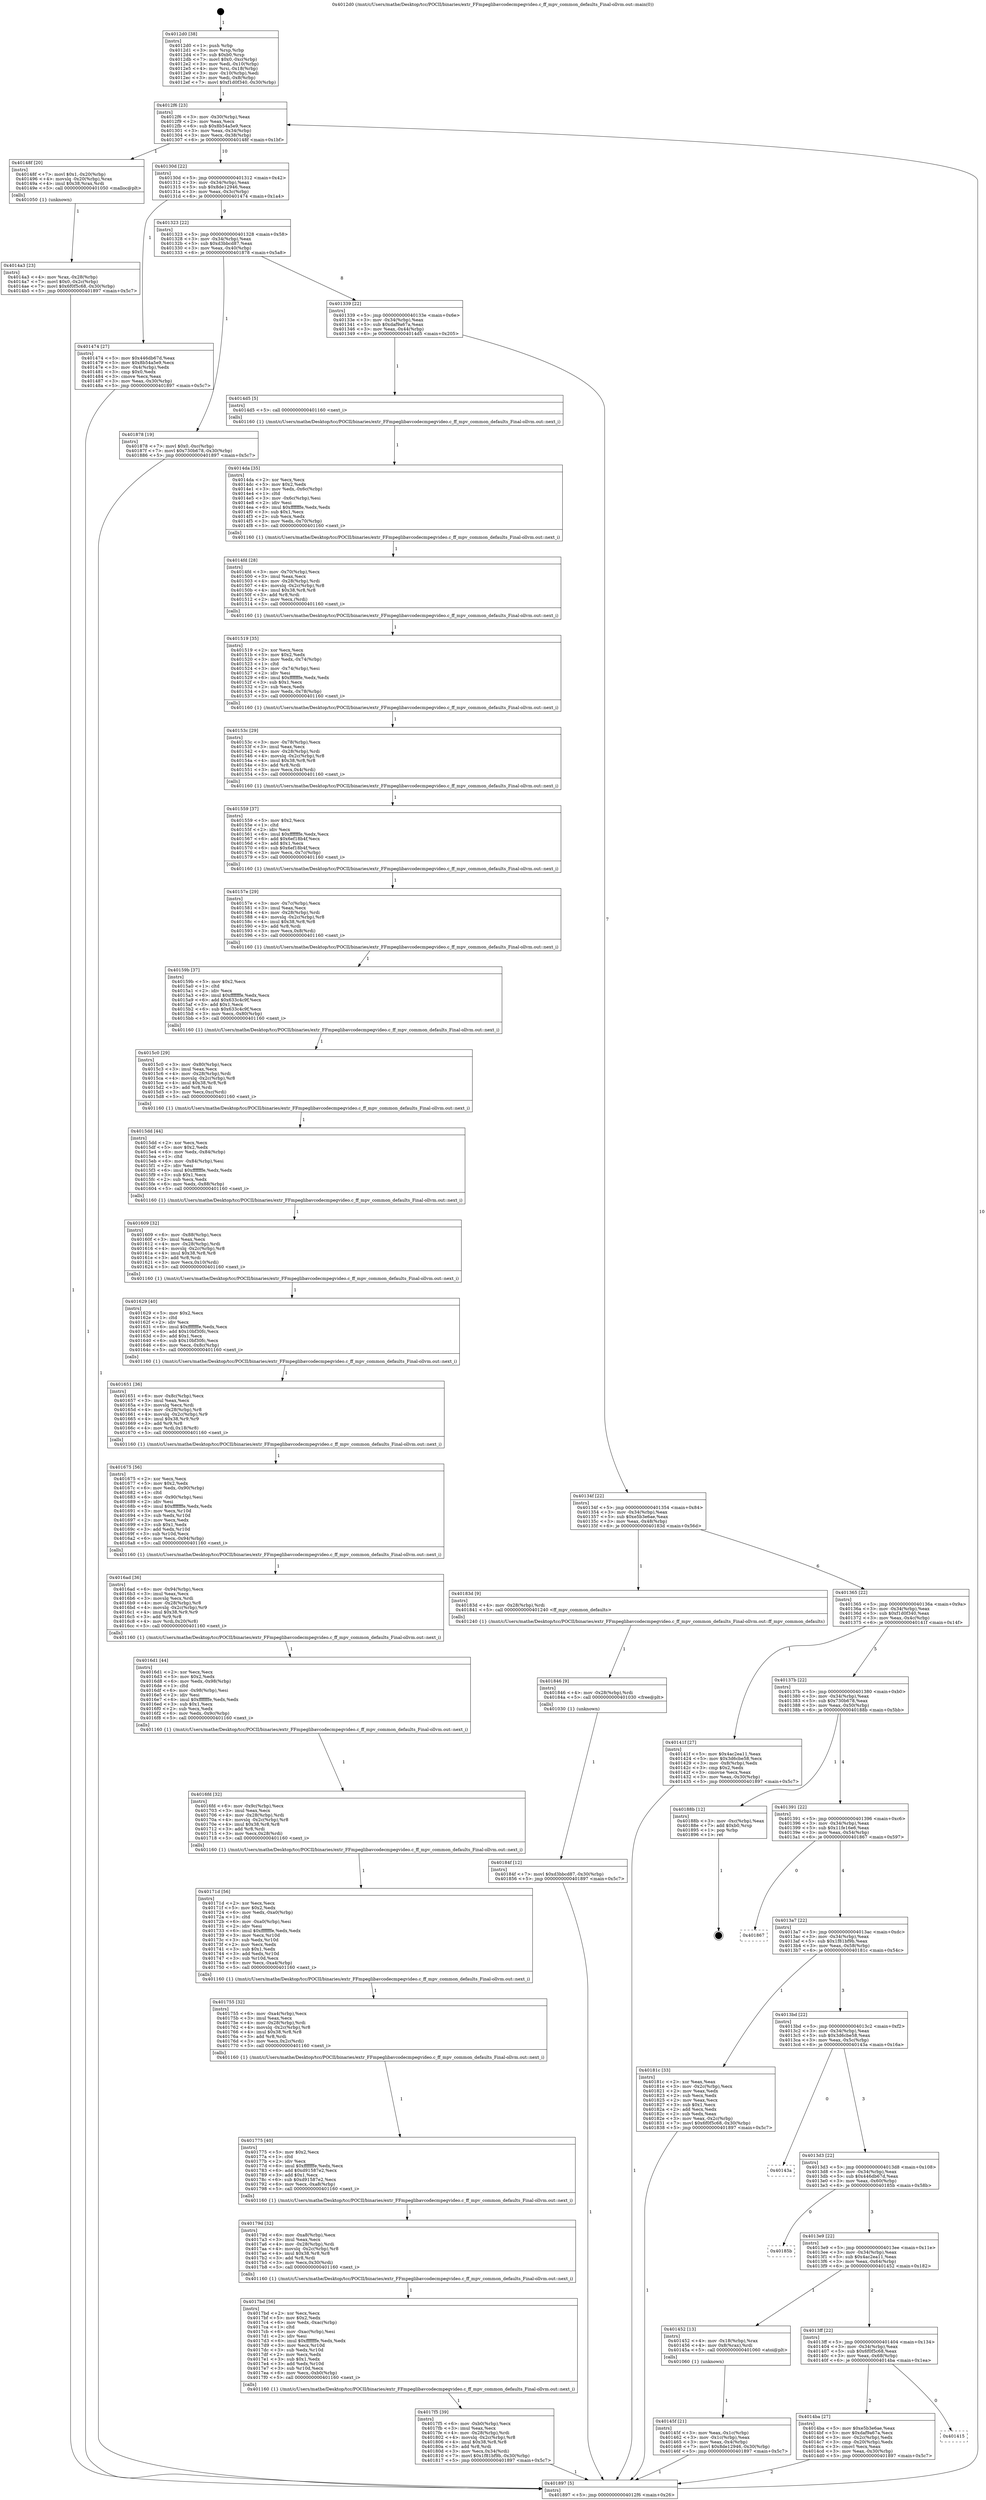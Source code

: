 digraph "0x4012d0" {
  label = "0x4012d0 (/mnt/c/Users/mathe/Desktop/tcc/POCII/binaries/extr_FFmpeglibavcodecmpegvideo.c_ff_mpv_common_defaults_Final-ollvm.out::main(0))"
  labelloc = "t"
  node[shape=record]

  Entry [label="",width=0.3,height=0.3,shape=circle,fillcolor=black,style=filled]
  "0x4012f6" [label="{
     0x4012f6 [23]\l
     | [instrs]\l
     &nbsp;&nbsp;0x4012f6 \<+3\>: mov -0x30(%rbp),%eax\l
     &nbsp;&nbsp;0x4012f9 \<+2\>: mov %eax,%ecx\l
     &nbsp;&nbsp;0x4012fb \<+6\>: sub $0x8b54a5e9,%ecx\l
     &nbsp;&nbsp;0x401301 \<+3\>: mov %eax,-0x34(%rbp)\l
     &nbsp;&nbsp;0x401304 \<+3\>: mov %ecx,-0x38(%rbp)\l
     &nbsp;&nbsp;0x401307 \<+6\>: je 000000000040148f \<main+0x1bf\>\l
  }"]
  "0x40148f" [label="{
     0x40148f [20]\l
     | [instrs]\l
     &nbsp;&nbsp;0x40148f \<+7\>: movl $0x1,-0x20(%rbp)\l
     &nbsp;&nbsp;0x401496 \<+4\>: movslq -0x20(%rbp),%rax\l
     &nbsp;&nbsp;0x40149a \<+4\>: imul $0x38,%rax,%rdi\l
     &nbsp;&nbsp;0x40149e \<+5\>: call 0000000000401050 \<malloc@plt\>\l
     | [calls]\l
     &nbsp;&nbsp;0x401050 \{1\} (unknown)\l
  }"]
  "0x40130d" [label="{
     0x40130d [22]\l
     | [instrs]\l
     &nbsp;&nbsp;0x40130d \<+5\>: jmp 0000000000401312 \<main+0x42\>\l
     &nbsp;&nbsp;0x401312 \<+3\>: mov -0x34(%rbp),%eax\l
     &nbsp;&nbsp;0x401315 \<+5\>: sub $0x8de12946,%eax\l
     &nbsp;&nbsp;0x40131a \<+3\>: mov %eax,-0x3c(%rbp)\l
     &nbsp;&nbsp;0x40131d \<+6\>: je 0000000000401474 \<main+0x1a4\>\l
  }"]
  Exit [label="",width=0.3,height=0.3,shape=circle,fillcolor=black,style=filled,peripheries=2]
  "0x401474" [label="{
     0x401474 [27]\l
     | [instrs]\l
     &nbsp;&nbsp;0x401474 \<+5\>: mov $0x446db67d,%eax\l
     &nbsp;&nbsp;0x401479 \<+5\>: mov $0x8b54a5e9,%ecx\l
     &nbsp;&nbsp;0x40147e \<+3\>: mov -0x4(%rbp),%edx\l
     &nbsp;&nbsp;0x401481 \<+3\>: cmp $0x0,%edx\l
     &nbsp;&nbsp;0x401484 \<+3\>: cmove %ecx,%eax\l
     &nbsp;&nbsp;0x401487 \<+3\>: mov %eax,-0x30(%rbp)\l
     &nbsp;&nbsp;0x40148a \<+5\>: jmp 0000000000401897 \<main+0x5c7\>\l
  }"]
  "0x401323" [label="{
     0x401323 [22]\l
     | [instrs]\l
     &nbsp;&nbsp;0x401323 \<+5\>: jmp 0000000000401328 \<main+0x58\>\l
     &nbsp;&nbsp;0x401328 \<+3\>: mov -0x34(%rbp),%eax\l
     &nbsp;&nbsp;0x40132b \<+5\>: sub $0xd3bbcd87,%eax\l
     &nbsp;&nbsp;0x401330 \<+3\>: mov %eax,-0x40(%rbp)\l
     &nbsp;&nbsp;0x401333 \<+6\>: je 0000000000401878 \<main+0x5a8\>\l
  }"]
  "0x40184f" [label="{
     0x40184f [12]\l
     | [instrs]\l
     &nbsp;&nbsp;0x40184f \<+7\>: movl $0xd3bbcd87,-0x30(%rbp)\l
     &nbsp;&nbsp;0x401856 \<+5\>: jmp 0000000000401897 \<main+0x5c7\>\l
  }"]
  "0x401878" [label="{
     0x401878 [19]\l
     | [instrs]\l
     &nbsp;&nbsp;0x401878 \<+7\>: movl $0x0,-0xc(%rbp)\l
     &nbsp;&nbsp;0x40187f \<+7\>: movl $0x730b678,-0x30(%rbp)\l
     &nbsp;&nbsp;0x401886 \<+5\>: jmp 0000000000401897 \<main+0x5c7\>\l
  }"]
  "0x401339" [label="{
     0x401339 [22]\l
     | [instrs]\l
     &nbsp;&nbsp;0x401339 \<+5\>: jmp 000000000040133e \<main+0x6e\>\l
     &nbsp;&nbsp;0x40133e \<+3\>: mov -0x34(%rbp),%eax\l
     &nbsp;&nbsp;0x401341 \<+5\>: sub $0xdaf9a67a,%eax\l
     &nbsp;&nbsp;0x401346 \<+3\>: mov %eax,-0x44(%rbp)\l
     &nbsp;&nbsp;0x401349 \<+6\>: je 00000000004014d5 \<main+0x205\>\l
  }"]
  "0x401846" [label="{
     0x401846 [9]\l
     | [instrs]\l
     &nbsp;&nbsp;0x401846 \<+4\>: mov -0x28(%rbp),%rdi\l
     &nbsp;&nbsp;0x40184a \<+5\>: call 0000000000401030 \<free@plt\>\l
     | [calls]\l
     &nbsp;&nbsp;0x401030 \{1\} (unknown)\l
  }"]
  "0x4014d5" [label="{
     0x4014d5 [5]\l
     | [instrs]\l
     &nbsp;&nbsp;0x4014d5 \<+5\>: call 0000000000401160 \<next_i\>\l
     | [calls]\l
     &nbsp;&nbsp;0x401160 \{1\} (/mnt/c/Users/mathe/Desktop/tcc/POCII/binaries/extr_FFmpeglibavcodecmpegvideo.c_ff_mpv_common_defaults_Final-ollvm.out::next_i)\l
  }"]
  "0x40134f" [label="{
     0x40134f [22]\l
     | [instrs]\l
     &nbsp;&nbsp;0x40134f \<+5\>: jmp 0000000000401354 \<main+0x84\>\l
     &nbsp;&nbsp;0x401354 \<+3\>: mov -0x34(%rbp),%eax\l
     &nbsp;&nbsp;0x401357 \<+5\>: sub $0xe5b3e6ae,%eax\l
     &nbsp;&nbsp;0x40135c \<+3\>: mov %eax,-0x48(%rbp)\l
     &nbsp;&nbsp;0x40135f \<+6\>: je 000000000040183d \<main+0x56d\>\l
  }"]
  "0x4017f5" [label="{
     0x4017f5 [39]\l
     | [instrs]\l
     &nbsp;&nbsp;0x4017f5 \<+6\>: mov -0xb0(%rbp),%ecx\l
     &nbsp;&nbsp;0x4017fb \<+3\>: imul %eax,%ecx\l
     &nbsp;&nbsp;0x4017fe \<+4\>: mov -0x28(%rbp),%rdi\l
     &nbsp;&nbsp;0x401802 \<+4\>: movslq -0x2c(%rbp),%r8\l
     &nbsp;&nbsp;0x401806 \<+4\>: imul $0x38,%r8,%r8\l
     &nbsp;&nbsp;0x40180a \<+3\>: add %r8,%rdi\l
     &nbsp;&nbsp;0x40180d \<+3\>: mov %ecx,0x34(%rdi)\l
     &nbsp;&nbsp;0x401810 \<+7\>: movl $0x1f81bf9b,-0x30(%rbp)\l
     &nbsp;&nbsp;0x401817 \<+5\>: jmp 0000000000401897 \<main+0x5c7\>\l
  }"]
  "0x40183d" [label="{
     0x40183d [9]\l
     | [instrs]\l
     &nbsp;&nbsp;0x40183d \<+4\>: mov -0x28(%rbp),%rdi\l
     &nbsp;&nbsp;0x401841 \<+5\>: call 0000000000401240 \<ff_mpv_common_defaults\>\l
     | [calls]\l
     &nbsp;&nbsp;0x401240 \{1\} (/mnt/c/Users/mathe/Desktop/tcc/POCII/binaries/extr_FFmpeglibavcodecmpegvideo.c_ff_mpv_common_defaults_Final-ollvm.out::ff_mpv_common_defaults)\l
  }"]
  "0x401365" [label="{
     0x401365 [22]\l
     | [instrs]\l
     &nbsp;&nbsp;0x401365 \<+5\>: jmp 000000000040136a \<main+0x9a\>\l
     &nbsp;&nbsp;0x40136a \<+3\>: mov -0x34(%rbp),%eax\l
     &nbsp;&nbsp;0x40136d \<+5\>: sub $0xf1d0f340,%eax\l
     &nbsp;&nbsp;0x401372 \<+3\>: mov %eax,-0x4c(%rbp)\l
     &nbsp;&nbsp;0x401375 \<+6\>: je 000000000040141f \<main+0x14f\>\l
  }"]
  "0x4017bd" [label="{
     0x4017bd [56]\l
     | [instrs]\l
     &nbsp;&nbsp;0x4017bd \<+2\>: xor %ecx,%ecx\l
     &nbsp;&nbsp;0x4017bf \<+5\>: mov $0x2,%edx\l
     &nbsp;&nbsp;0x4017c4 \<+6\>: mov %edx,-0xac(%rbp)\l
     &nbsp;&nbsp;0x4017ca \<+1\>: cltd\l
     &nbsp;&nbsp;0x4017cb \<+6\>: mov -0xac(%rbp),%esi\l
     &nbsp;&nbsp;0x4017d1 \<+2\>: idiv %esi\l
     &nbsp;&nbsp;0x4017d3 \<+6\>: imul $0xfffffffe,%edx,%edx\l
     &nbsp;&nbsp;0x4017d9 \<+3\>: mov %ecx,%r10d\l
     &nbsp;&nbsp;0x4017dc \<+3\>: sub %edx,%r10d\l
     &nbsp;&nbsp;0x4017df \<+2\>: mov %ecx,%edx\l
     &nbsp;&nbsp;0x4017e1 \<+3\>: sub $0x1,%edx\l
     &nbsp;&nbsp;0x4017e4 \<+3\>: add %edx,%r10d\l
     &nbsp;&nbsp;0x4017e7 \<+3\>: sub %r10d,%ecx\l
     &nbsp;&nbsp;0x4017ea \<+6\>: mov %ecx,-0xb0(%rbp)\l
     &nbsp;&nbsp;0x4017f0 \<+5\>: call 0000000000401160 \<next_i\>\l
     | [calls]\l
     &nbsp;&nbsp;0x401160 \{1\} (/mnt/c/Users/mathe/Desktop/tcc/POCII/binaries/extr_FFmpeglibavcodecmpegvideo.c_ff_mpv_common_defaults_Final-ollvm.out::next_i)\l
  }"]
  "0x40141f" [label="{
     0x40141f [27]\l
     | [instrs]\l
     &nbsp;&nbsp;0x40141f \<+5\>: mov $0x4ac2ea11,%eax\l
     &nbsp;&nbsp;0x401424 \<+5\>: mov $0x3d6cbe58,%ecx\l
     &nbsp;&nbsp;0x401429 \<+3\>: mov -0x8(%rbp),%edx\l
     &nbsp;&nbsp;0x40142c \<+3\>: cmp $0x2,%edx\l
     &nbsp;&nbsp;0x40142f \<+3\>: cmovne %ecx,%eax\l
     &nbsp;&nbsp;0x401432 \<+3\>: mov %eax,-0x30(%rbp)\l
     &nbsp;&nbsp;0x401435 \<+5\>: jmp 0000000000401897 \<main+0x5c7\>\l
  }"]
  "0x40137b" [label="{
     0x40137b [22]\l
     | [instrs]\l
     &nbsp;&nbsp;0x40137b \<+5\>: jmp 0000000000401380 \<main+0xb0\>\l
     &nbsp;&nbsp;0x401380 \<+3\>: mov -0x34(%rbp),%eax\l
     &nbsp;&nbsp;0x401383 \<+5\>: sub $0x730b678,%eax\l
     &nbsp;&nbsp;0x401388 \<+3\>: mov %eax,-0x50(%rbp)\l
     &nbsp;&nbsp;0x40138b \<+6\>: je 000000000040188b \<main+0x5bb\>\l
  }"]
  "0x401897" [label="{
     0x401897 [5]\l
     | [instrs]\l
     &nbsp;&nbsp;0x401897 \<+5\>: jmp 00000000004012f6 \<main+0x26\>\l
  }"]
  "0x4012d0" [label="{
     0x4012d0 [38]\l
     | [instrs]\l
     &nbsp;&nbsp;0x4012d0 \<+1\>: push %rbp\l
     &nbsp;&nbsp;0x4012d1 \<+3\>: mov %rsp,%rbp\l
     &nbsp;&nbsp;0x4012d4 \<+7\>: sub $0xb0,%rsp\l
     &nbsp;&nbsp;0x4012db \<+7\>: movl $0x0,-0xc(%rbp)\l
     &nbsp;&nbsp;0x4012e2 \<+3\>: mov %edi,-0x10(%rbp)\l
     &nbsp;&nbsp;0x4012e5 \<+4\>: mov %rsi,-0x18(%rbp)\l
     &nbsp;&nbsp;0x4012e9 \<+3\>: mov -0x10(%rbp),%edi\l
     &nbsp;&nbsp;0x4012ec \<+3\>: mov %edi,-0x8(%rbp)\l
     &nbsp;&nbsp;0x4012ef \<+7\>: movl $0xf1d0f340,-0x30(%rbp)\l
  }"]
  "0x40179d" [label="{
     0x40179d [32]\l
     | [instrs]\l
     &nbsp;&nbsp;0x40179d \<+6\>: mov -0xa8(%rbp),%ecx\l
     &nbsp;&nbsp;0x4017a3 \<+3\>: imul %eax,%ecx\l
     &nbsp;&nbsp;0x4017a6 \<+4\>: mov -0x28(%rbp),%rdi\l
     &nbsp;&nbsp;0x4017aa \<+4\>: movslq -0x2c(%rbp),%r8\l
     &nbsp;&nbsp;0x4017ae \<+4\>: imul $0x38,%r8,%r8\l
     &nbsp;&nbsp;0x4017b2 \<+3\>: add %r8,%rdi\l
     &nbsp;&nbsp;0x4017b5 \<+3\>: mov %ecx,0x30(%rdi)\l
     &nbsp;&nbsp;0x4017b8 \<+5\>: call 0000000000401160 \<next_i\>\l
     | [calls]\l
     &nbsp;&nbsp;0x401160 \{1\} (/mnt/c/Users/mathe/Desktop/tcc/POCII/binaries/extr_FFmpeglibavcodecmpegvideo.c_ff_mpv_common_defaults_Final-ollvm.out::next_i)\l
  }"]
  "0x40188b" [label="{
     0x40188b [12]\l
     | [instrs]\l
     &nbsp;&nbsp;0x40188b \<+3\>: mov -0xc(%rbp),%eax\l
     &nbsp;&nbsp;0x40188e \<+7\>: add $0xb0,%rsp\l
     &nbsp;&nbsp;0x401895 \<+1\>: pop %rbp\l
     &nbsp;&nbsp;0x401896 \<+1\>: ret\l
  }"]
  "0x401391" [label="{
     0x401391 [22]\l
     | [instrs]\l
     &nbsp;&nbsp;0x401391 \<+5\>: jmp 0000000000401396 \<main+0xc6\>\l
     &nbsp;&nbsp;0x401396 \<+3\>: mov -0x34(%rbp),%eax\l
     &nbsp;&nbsp;0x401399 \<+5\>: sub $0x11fe16e6,%eax\l
     &nbsp;&nbsp;0x40139e \<+3\>: mov %eax,-0x54(%rbp)\l
     &nbsp;&nbsp;0x4013a1 \<+6\>: je 0000000000401867 \<main+0x597\>\l
  }"]
  "0x401775" [label="{
     0x401775 [40]\l
     | [instrs]\l
     &nbsp;&nbsp;0x401775 \<+5\>: mov $0x2,%ecx\l
     &nbsp;&nbsp;0x40177a \<+1\>: cltd\l
     &nbsp;&nbsp;0x40177b \<+2\>: idiv %ecx\l
     &nbsp;&nbsp;0x40177d \<+6\>: imul $0xfffffffe,%edx,%ecx\l
     &nbsp;&nbsp;0x401783 \<+6\>: add $0xd91587e2,%ecx\l
     &nbsp;&nbsp;0x401789 \<+3\>: add $0x1,%ecx\l
     &nbsp;&nbsp;0x40178c \<+6\>: sub $0xd91587e2,%ecx\l
     &nbsp;&nbsp;0x401792 \<+6\>: mov %ecx,-0xa8(%rbp)\l
     &nbsp;&nbsp;0x401798 \<+5\>: call 0000000000401160 \<next_i\>\l
     | [calls]\l
     &nbsp;&nbsp;0x401160 \{1\} (/mnt/c/Users/mathe/Desktop/tcc/POCII/binaries/extr_FFmpeglibavcodecmpegvideo.c_ff_mpv_common_defaults_Final-ollvm.out::next_i)\l
  }"]
  "0x401867" [label="{
     0x401867\l
  }", style=dashed]
  "0x4013a7" [label="{
     0x4013a7 [22]\l
     | [instrs]\l
     &nbsp;&nbsp;0x4013a7 \<+5\>: jmp 00000000004013ac \<main+0xdc\>\l
     &nbsp;&nbsp;0x4013ac \<+3\>: mov -0x34(%rbp),%eax\l
     &nbsp;&nbsp;0x4013af \<+5\>: sub $0x1f81bf9b,%eax\l
     &nbsp;&nbsp;0x4013b4 \<+3\>: mov %eax,-0x58(%rbp)\l
     &nbsp;&nbsp;0x4013b7 \<+6\>: je 000000000040181c \<main+0x54c\>\l
  }"]
  "0x401755" [label="{
     0x401755 [32]\l
     | [instrs]\l
     &nbsp;&nbsp;0x401755 \<+6\>: mov -0xa4(%rbp),%ecx\l
     &nbsp;&nbsp;0x40175b \<+3\>: imul %eax,%ecx\l
     &nbsp;&nbsp;0x40175e \<+4\>: mov -0x28(%rbp),%rdi\l
     &nbsp;&nbsp;0x401762 \<+4\>: movslq -0x2c(%rbp),%r8\l
     &nbsp;&nbsp;0x401766 \<+4\>: imul $0x38,%r8,%r8\l
     &nbsp;&nbsp;0x40176a \<+3\>: add %r8,%rdi\l
     &nbsp;&nbsp;0x40176d \<+3\>: mov %ecx,0x2c(%rdi)\l
     &nbsp;&nbsp;0x401770 \<+5\>: call 0000000000401160 \<next_i\>\l
     | [calls]\l
     &nbsp;&nbsp;0x401160 \{1\} (/mnt/c/Users/mathe/Desktop/tcc/POCII/binaries/extr_FFmpeglibavcodecmpegvideo.c_ff_mpv_common_defaults_Final-ollvm.out::next_i)\l
  }"]
  "0x40181c" [label="{
     0x40181c [33]\l
     | [instrs]\l
     &nbsp;&nbsp;0x40181c \<+2\>: xor %eax,%eax\l
     &nbsp;&nbsp;0x40181e \<+3\>: mov -0x2c(%rbp),%ecx\l
     &nbsp;&nbsp;0x401821 \<+2\>: mov %eax,%edx\l
     &nbsp;&nbsp;0x401823 \<+2\>: sub %ecx,%edx\l
     &nbsp;&nbsp;0x401825 \<+2\>: mov %eax,%ecx\l
     &nbsp;&nbsp;0x401827 \<+3\>: sub $0x1,%ecx\l
     &nbsp;&nbsp;0x40182a \<+2\>: add %ecx,%edx\l
     &nbsp;&nbsp;0x40182c \<+2\>: sub %edx,%eax\l
     &nbsp;&nbsp;0x40182e \<+3\>: mov %eax,-0x2c(%rbp)\l
     &nbsp;&nbsp;0x401831 \<+7\>: movl $0x6f0f5c68,-0x30(%rbp)\l
     &nbsp;&nbsp;0x401838 \<+5\>: jmp 0000000000401897 \<main+0x5c7\>\l
  }"]
  "0x4013bd" [label="{
     0x4013bd [22]\l
     | [instrs]\l
     &nbsp;&nbsp;0x4013bd \<+5\>: jmp 00000000004013c2 \<main+0xf2\>\l
     &nbsp;&nbsp;0x4013c2 \<+3\>: mov -0x34(%rbp),%eax\l
     &nbsp;&nbsp;0x4013c5 \<+5\>: sub $0x3d6cbe58,%eax\l
     &nbsp;&nbsp;0x4013ca \<+3\>: mov %eax,-0x5c(%rbp)\l
     &nbsp;&nbsp;0x4013cd \<+6\>: je 000000000040143a \<main+0x16a\>\l
  }"]
  "0x40171d" [label="{
     0x40171d [56]\l
     | [instrs]\l
     &nbsp;&nbsp;0x40171d \<+2\>: xor %ecx,%ecx\l
     &nbsp;&nbsp;0x40171f \<+5\>: mov $0x2,%edx\l
     &nbsp;&nbsp;0x401724 \<+6\>: mov %edx,-0xa0(%rbp)\l
     &nbsp;&nbsp;0x40172a \<+1\>: cltd\l
     &nbsp;&nbsp;0x40172b \<+6\>: mov -0xa0(%rbp),%esi\l
     &nbsp;&nbsp;0x401731 \<+2\>: idiv %esi\l
     &nbsp;&nbsp;0x401733 \<+6\>: imul $0xfffffffe,%edx,%edx\l
     &nbsp;&nbsp;0x401739 \<+3\>: mov %ecx,%r10d\l
     &nbsp;&nbsp;0x40173c \<+3\>: sub %edx,%r10d\l
     &nbsp;&nbsp;0x40173f \<+2\>: mov %ecx,%edx\l
     &nbsp;&nbsp;0x401741 \<+3\>: sub $0x1,%edx\l
     &nbsp;&nbsp;0x401744 \<+3\>: add %edx,%r10d\l
     &nbsp;&nbsp;0x401747 \<+3\>: sub %r10d,%ecx\l
     &nbsp;&nbsp;0x40174a \<+6\>: mov %ecx,-0xa4(%rbp)\l
     &nbsp;&nbsp;0x401750 \<+5\>: call 0000000000401160 \<next_i\>\l
     | [calls]\l
     &nbsp;&nbsp;0x401160 \{1\} (/mnt/c/Users/mathe/Desktop/tcc/POCII/binaries/extr_FFmpeglibavcodecmpegvideo.c_ff_mpv_common_defaults_Final-ollvm.out::next_i)\l
  }"]
  "0x40143a" [label="{
     0x40143a\l
  }", style=dashed]
  "0x4013d3" [label="{
     0x4013d3 [22]\l
     | [instrs]\l
     &nbsp;&nbsp;0x4013d3 \<+5\>: jmp 00000000004013d8 \<main+0x108\>\l
     &nbsp;&nbsp;0x4013d8 \<+3\>: mov -0x34(%rbp),%eax\l
     &nbsp;&nbsp;0x4013db \<+5\>: sub $0x446db67d,%eax\l
     &nbsp;&nbsp;0x4013e0 \<+3\>: mov %eax,-0x60(%rbp)\l
     &nbsp;&nbsp;0x4013e3 \<+6\>: je 000000000040185b \<main+0x58b\>\l
  }"]
  "0x4016fd" [label="{
     0x4016fd [32]\l
     | [instrs]\l
     &nbsp;&nbsp;0x4016fd \<+6\>: mov -0x9c(%rbp),%ecx\l
     &nbsp;&nbsp;0x401703 \<+3\>: imul %eax,%ecx\l
     &nbsp;&nbsp;0x401706 \<+4\>: mov -0x28(%rbp),%rdi\l
     &nbsp;&nbsp;0x40170a \<+4\>: movslq -0x2c(%rbp),%r8\l
     &nbsp;&nbsp;0x40170e \<+4\>: imul $0x38,%r8,%r8\l
     &nbsp;&nbsp;0x401712 \<+3\>: add %r8,%rdi\l
     &nbsp;&nbsp;0x401715 \<+3\>: mov %ecx,0x28(%rdi)\l
     &nbsp;&nbsp;0x401718 \<+5\>: call 0000000000401160 \<next_i\>\l
     | [calls]\l
     &nbsp;&nbsp;0x401160 \{1\} (/mnt/c/Users/mathe/Desktop/tcc/POCII/binaries/extr_FFmpeglibavcodecmpegvideo.c_ff_mpv_common_defaults_Final-ollvm.out::next_i)\l
  }"]
  "0x40185b" [label="{
     0x40185b\l
  }", style=dashed]
  "0x4013e9" [label="{
     0x4013e9 [22]\l
     | [instrs]\l
     &nbsp;&nbsp;0x4013e9 \<+5\>: jmp 00000000004013ee \<main+0x11e\>\l
     &nbsp;&nbsp;0x4013ee \<+3\>: mov -0x34(%rbp),%eax\l
     &nbsp;&nbsp;0x4013f1 \<+5\>: sub $0x4ac2ea11,%eax\l
     &nbsp;&nbsp;0x4013f6 \<+3\>: mov %eax,-0x64(%rbp)\l
     &nbsp;&nbsp;0x4013f9 \<+6\>: je 0000000000401452 \<main+0x182\>\l
  }"]
  "0x4016d1" [label="{
     0x4016d1 [44]\l
     | [instrs]\l
     &nbsp;&nbsp;0x4016d1 \<+2\>: xor %ecx,%ecx\l
     &nbsp;&nbsp;0x4016d3 \<+5\>: mov $0x2,%edx\l
     &nbsp;&nbsp;0x4016d8 \<+6\>: mov %edx,-0x98(%rbp)\l
     &nbsp;&nbsp;0x4016de \<+1\>: cltd\l
     &nbsp;&nbsp;0x4016df \<+6\>: mov -0x98(%rbp),%esi\l
     &nbsp;&nbsp;0x4016e5 \<+2\>: idiv %esi\l
     &nbsp;&nbsp;0x4016e7 \<+6\>: imul $0xfffffffe,%edx,%edx\l
     &nbsp;&nbsp;0x4016ed \<+3\>: sub $0x1,%ecx\l
     &nbsp;&nbsp;0x4016f0 \<+2\>: sub %ecx,%edx\l
     &nbsp;&nbsp;0x4016f2 \<+6\>: mov %edx,-0x9c(%rbp)\l
     &nbsp;&nbsp;0x4016f8 \<+5\>: call 0000000000401160 \<next_i\>\l
     | [calls]\l
     &nbsp;&nbsp;0x401160 \{1\} (/mnt/c/Users/mathe/Desktop/tcc/POCII/binaries/extr_FFmpeglibavcodecmpegvideo.c_ff_mpv_common_defaults_Final-ollvm.out::next_i)\l
  }"]
  "0x401452" [label="{
     0x401452 [13]\l
     | [instrs]\l
     &nbsp;&nbsp;0x401452 \<+4\>: mov -0x18(%rbp),%rax\l
     &nbsp;&nbsp;0x401456 \<+4\>: mov 0x8(%rax),%rdi\l
     &nbsp;&nbsp;0x40145a \<+5\>: call 0000000000401060 \<atoi@plt\>\l
     | [calls]\l
     &nbsp;&nbsp;0x401060 \{1\} (unknown)\l
  }"]
  "0x4013ff" [label="{
     0x4013ff [22]\l
     | [instrs]\l
     &nbsp;&nbsp;0x4013ff \<+5\>: jmp 0000000000401404 \<main+0x134\>\l
     &nbsp;&nbsp;0x401404 \<+3\>: mov -0x34(%rbp),%eax\l
     &nbsp;&nbsp;0x401407 \<+5\>: sub $0x6f0f5c68,%eax\l
     &nbsp;&nbsp;0x40140c \<+3\>: mov %eax,-0x68(%rbp)\l
     &nbsp;&nbsp;0x40140f \<+6\>: je 00000000004014ba \<main+0x1ea\>\l
  }"]
  "0x40145f" [label="{
     0x40145f [21]\l
     | [instrs]\l
     &nbsp;&nbsp;0x40145f \<+3\>: mov %eax,-0x1c(%rbp)\l
     &nbsp;&nbsp;0x401462 \<+3\>: mov -0x1c(%rbp),%eax\l
     &nbsp;&nbsp;0x401465 \<+3\>: mov %eax,-0x4(%rbp)\l
     &nbsp;&nbsp;0x401468 \<+7\>: movl $0x8de12946,-0x30(%rbp)\l
     &nbsp;&nbsp;0x40146f \<+5\>: jmp 0000000000401897 \<main+0x5c7\>\l
  }"]
  "0x4014a3" [label="{
     0x4014a3 [23]\l
     | [instrs]\l
     &nbsp;&nbsp;0x4014a3 \<+4\>: mov %rax,-0x28(%rbp)\l
     &nbsp;&nbsp;0x4014a7 \<+7\>: movl $0x0,-0x2c(%rbp)\l
     &nbsp;&nbsp;0x4014ae \<+7\>: movl $0x6f0f5c68,-0x30(%rbp)\l
     &nbsp;&nbsp;0x4014b5 \<+5\>: jmp 0000000000401897 \<main+0x5c7\>\l
  }"]
  "0x4016ad" [label="{
     0x4016ad [36]\l
     | [instrs]\l
     &nbsp;&nbsp;0x4016ad \<+6\>: mov -0x94(%rbp),%ecx\l
     &nbsp;&nbsp;0x4016b3 \<+3\>: imul %eax,%ecx\l
     &nbsp;&nbsp;0x4016b6 \<+3\>: movslq %ecx,%rdi\l
     &nbsp;&nbsp;0x4016b9 \<+4\>: mov -0x28(%rbp),%r8\l
     &nbsp;&nbsp;0x4016bd \<+4\>: movslq -0x2c(%rbp),%r9\l
     &nbsp;&nbsp;0x4016c1 \<+4\>: imul $0x38,%r9,%r9\l
     &nbsp;&nbsp;0x4016c5 \<+3\>: add %r9,%r8\l
     &nbsp;&nbsp;0x4016c8 \<+4\>: mov %rdi,0x20(%r8)\l
     &nbsp;&nbsp;0x4016cc \<+5\>: call 0000000000401160 \<next_i\>\l
     | [calls]\l
     &nbsp;&nbsp;0x401160 \{1\} (/mnt/c/Users/mathe/Desktop/tcc/POCII/binaries/extr_FFmpeglibavcodecmpegvideo.c_ff_mpv_common_defaults_Final-ollvm.out::next_i)\l
  }"]
  "0x4014ba" [label="{
     0x4014ba [27]\l
     | [instrs]\l
     &nbsp;&nbsp;0x4014ba \<+5\>: mov $0xe5b3e6ae,%eax\l
     &nbsp;&nbsp;0x4014bf \<+5\>: mov $0xdaf9a67a,%ecx\l
     &nbsp;&nbsp;0x4014c4 \<+3\>: mov -0x2c(%rbp),%edx\l
     &nbsp;&nbsp;0x4014c7 \<+3\>: cmp -0x20(%rbp),%edx\l
     &nbsp;&nbsp;0x4014ca \<+3\>: cmovl %ecx,%eax\l
     &nbsp;&nbsp;0x4014cd \<+3\>: mov %eax,-0x30(%rbp)\l
     &nbsp;&nbsp;0x4014d0 \<+5\>: jmp 0000000000401897 \<main+0x5c7\>\l
  }"]
  "0x401415" [label="{
     0x401415\l
  }", style=dashed]
  "0x4014da" [label="{
     0x4014da [35]\l
     | [instrs]\l
     &nbsp;&nbsp;0x4014da \<+2\>: xor %ecx,%ecx\l
     &nbsp;&nbsp;0x4014dc \<+5\>: mov $0x2,%edx\l
     &nbsp;&nbsp;0x4014e1 \<+3\>: mov %edx,-0x6c(%rbp)\l
     &nbsp;&nbsp;0x4014e4 \<+1\>: cltd\l
     &nbsp;&nbsp;0x4014e5 \<+3\>: mov -0x6c(%rbp),%esi\l
     &nbsp;&nbsp;0x4014e8 \<+2\>: idiv %esi\l
     &nbsp;&nbsp;0x4014ea \<+6\>: imul $0xfffffffe,%edx,%edx\l
     &nbsp;&nbsp;0x4014f0 \<+3\>: sub $0x1,%ecx\l
     &nbsp;&nbsp;0x4014f3 \<+2\>: sub %ecx,%edx\l
     &nbsp;&nbsp;0x4014f5 \<+3\>: mov %edx,-0x70(%rbp)\l
     &nbsp;&nbsp;0x4014f8 \<+5\>: call 0000000000401160 \<next_i\>\l
     | [calls]\l
     &nbsp;&nbsp;0x401160 \{1\} (/mnt/c/Users/mathe/Desktop/tcc/POCII/binaries/extr_FFmpeglibavcodecmpegvideo.c_ff_mpv_common_defaults_Final-ollvm.out::next_i)\l
  }"]
  "0x4014fd" [label="{
     0x4014fd [28]\l
     | [instrs]\l
     &nbsp;&nbsp;0x4014fd \<+3\>: mov -0x70(%rbp),%ecx\l
     &nbsp;&nbsp;0x401500 \<+3\>: imul %eax,%ecx\l
     &nbsp;&nbsp;0x401503 \<+4\>: mov -0x28(%rbp),%rdi\l
     &nbsp;&nbsp;0x401507 \<+4\>: movslq -0x2c(%rbp),%r8\l
     &nbsp;&nbsp;0x40150b \<+4\>: imul $0x38,%r8,%r8\l
     &nbsp;&nbsp;0x40150f \<+3\>: add %r8,%rdi\l
     &nbsp;&nbsp;0x401512 \<+2\>: mov %ecx,(%rdi)\l
     &nbsp;&nbsp;0x401514 \<+5\>: call 0000000000401160 \<next_i\>\l
     | [calls]\l
     &nbsp;&nbsp;0x401160 \{1\} (/mnt/c/Users/mathe/Desktop/tcc/POCII/binaries/extr_FFmpeglibavcodecmpegvideo.c_ff_mpv_common_defaults_Final-ollvm.out::next_i)\l
  }"]
  "0x401519" [label="{
     0x401519 [35]\l
     | [instrs]\l
     &nbsp;&nbsp;0x401519 \<+2\>: xor %ecx,%ecx\l
     &nbsp;&nbsp;0x40151b \<+5\>: mov $0x2,%edx\l
     &nbsp;&nbsp;0x401520 \<+3\>: mov %edx,-0x74(%rbp)\l
     &nbsp;&nbsp;0x401523 \<+1\>: cltd\l
     &nbsp;&nbsp;0x401524 \<+3\>: mov -0x74(%rbp),%esi\l
     &nbsp;&nbsp;0x401527 \<+2\>: idiv %esi\l
     &nbsp;&nbsp;0x401529 \<+6\>: imul $0xfffffffe,%edx,%edx\l
     &nbsp;&nbsp;0x40152f \<+3\>: sub $0x1,%ecx\l
     &nbsp;&nbsp;0x401532 \<+2\>: sub %ecx,%edx\l
     &nbsp;&nbsp;0x401534 \<+3\>: mov %edx,-0x78(%rbp)\l
     &nbsp;&nbsp;0x401537 \<+5\>: call 0000000000401160 \<next_i\>\l
     | [calls]\l
     &nbsp;&nbsp;0x401160 \{1\} (/mnt/c/Users/mathe/Desktop/tcc/POCII/binaries/extr_FFmpeglibavcodecmpegvideo.c_ff_mpv_common_defaults_Final-ollvm.out::next_i)\l
  }"]
  "0x40153c" [label="{
     0x40153c [29]\l
     | [instrs]\l
     &nbsp;&nbsp;0x40153c \<+3\>: mov -0x78(%rbp),%ecx\l
     &nbsp;&nbsp;0x40153f \<+3\>: imul %eax,%ecx\l
     &nbsp;&nbsp;0x401542 \<+4\>: mov -0x28(%rbp),%rdi\l
     &nbsp;&nbsp;0x401546 \<+4\>: movslq -0x2c(%rbp),%r8\l
     &nbsp;&nbsp;0x40154a \<+4\>: imul $0x38,%r8,%r8\l
     &nbsp;&nbsp;0x40154e \<+3\>: add %r8,%rdi\l
     &nbsp;&nbsp;0x401551 \<+3\>: mov %ecx,0x4(%rdi)\l
     &nbsp;&nbsp;0x401554 \<+5\>: call 0000000000401160 \<next_i\>\l
     | [calls]\l
     &nbsp;&nbsp;0x401160 \{1\} (/mnt/c/Users/mathe/Desktop/tcc/POCII/binaries/extr_FFmpeglibavcodecmpegvideo.c_ff_mpv_common_defaults_Final-ollvm.out::next_i)\l
  }"]
  "0x401559" [label="{
     0x401559 [37]\l
     | [instrs]\l
     &nbsp;&nbsp;0x401559 \<+5\>: mov $0x2,%ecx\l
     &nbsp;&nbsp;0x40155e \<+1\>: cltd\l
     &nbsp;&nbsp;0x40155f \<+2\>: idiv %ecx\l
     &nbsp;&nbsp;0x401561 \<+6\>: imul $0xfffffffe,%edx,%ecx\l
     &nbsp;&nbsp;0x401567 \<+6\>: add $0x6ef18b4f,%ecx\l
     &nbsp;&nbsp;0x40156d \<+3\>: add $0x1,%ecx\l
     &nbsp;&nbsp;0x401570 \<+6\>: sub $0x6ef18b4f,%ecx\l
     &nbsp;&nbsp;0x401576 \<+3\>: mov %ecx,-0x7c(%rbp)\l
     &nbsp;&nbsp;0x401579 \<+5\>: call 0000000000401160 \<next_i\>\l
     | [calls]\l
     &nbsp;&nbsp;0x401160 \{1\} (/mnt/c/Users/mathe/Desktop/tcc/POCII/binaries/extr_FFmpeglibavcodecmpegvideo.c_ff_mpv_common_defaults_Final-ollvm.out::next_i)\l
  }"]
  "0x40157e" [label="{
     0x40157e [29]\l
     | [instrs]\l
     &nbsp;&nbsp;0x40157e \<+3\>: mov -0x7c(%rbp),%ecx\l
     &nbsp;&nbsp;0x401581 \<+3\>: imul %eax,%ecx\l
     &nbsp;&nbsp;0x401584 \<+4\>: mov -0x28(%rbp),%rdi\l
     &nbsp;&nbsp;0x401588 \<+4\>: movslq -0x2c(%rbp),%r8\l
     &nbsp;&nbsp;0x40158c \<+4\>: imul $0x38,%r8,%r8\l
     &nbsp;&nbsp;0x401590 \<+3\>: add %r8,%rdi\l
     &nbsp;&nbsp;0x401593 \<+3\>: mov %ecx,0x8(%rdi)\l
     &nbsp;&nbsp;0x401596 \<+5\>: call 0000000000401160 \<next_i\>\l
     | [calls]\l
     &nbsp;&nbsp;0x401160 \{1\} (/mnt/c/Users/mathe/Desktop/tcc/POCII/binaries/extr_FFmpeglibavcodecmpegvideo.c_ff_mpv_common_defaults_Final-ollvm.out::next_i)\l
  }"]
  "0x40159b" [label="{
     0x40159b [37]\l
     | [instrs]\l
     &nbsp;&nbsp;0x40159b \<+5\>: mov $0x2,%ecx\l
     &nbsp;&nbsp;0x4015a0 \<+1\>: cltd\l
     &nbsp;&nbsp;0x4015a1 \<+2\>: idiv %ecx\l
     &nbsp;&nbsp;0x4015a3 \<+6\>: imul $0xfffffffe,%edx,%ecx\l
     &nbsp;&nbsp;0x4015a9 \<+6\>: add $0x633c4c9f,%ecx\l
     &nbsp;&nbsp;0x4015af \<+3\>: add $0x1,%ecx\l
     &nbsp;&nbsp;0x4015b2 \<+6\>: sub $0x633c4c9f,%ecx\l
     &nbsp;&nbsp;0x4015b8 \<+3\>: mov %ecx,-0x80(%rbp)\l
     &nbsp;&nbsp;0x4015bb \<+5\>: call 0000000000401160 \<next_i\>\l
     | [calls]\l
     &nbsp;&nbsp;0x401160 \{1\} (/mnt/c/Users/mathe/Desktop/tcc/POCII/binaries/extr_FFmpeglibavcodecmpegvideo.c_ff_mpv_common_defaults_Final-ollvm.out::next_i)\l
  }"]
  "0x4015c0" [label="{
     0x4015c0 [29]\l
     | [instrs]\l
     &nbsp;&nbsp;0x4015c0 \<+3\>: mov -0x80(%rbp),%ecx\l
     &nbsp;&nbsp;0x4015c3 \<+3\>: imul %eax,%ecx\l
     &nbsp;&nbsp;0x4015c6 \<+4\>: mov -0x28(%rbp),%rdi\l
     &nbsp;&nbsp;0x4015ca \<+4\>: movslq -0x2c(%rbp),%r8\l
     &nbsp;&nbsp;0x4015ce \<+4\>: imul $0x38,%r8,%r8\l
     &nbsp;&nbsp;0x4015d2 \<+3\>: add %r8,%rdi\l
     &nbsp;&nbsp;0x4015d5 \<+3\>: mov %ecx,0xc(%rdi)\l
     &nbsp;&nbsp;0x4015d8 \<+5\>: call 0000000000401160 \<next_i\>\l
     | [calls]\l
     &nbsp;&nbsp;0x401160 \{1\} (/mnt/c/Users/mathe/Desktop/tcc/POCII/binaries/extr_FFmpeglibavcodecmpegvideo.c_ff_mpv_common_defaults_Final-ollvm.out::next_i)\l
  }"]
  "0x4015dd" [label="{
     0x4015dd [44]\l
     | [instrs]\l
     &nbsp;&nbsp;0x4015dd \<+2\>: xor %ecx,%ecx\l
     &nbsp;&nbsp;0x4015df \<+5\>: mov $0x2,%edx\l
     &nbsp;&nbsp;0x4015e4 \<+6\>: mov %edx,-0x84(%rbp)\l
     &nbsp;&nbsp;0x4015ea \<+1\>: cltd\l
     &nbsp;&nbsp;0x4015eb \<+6\>: mov -0x84(%rbp),%esi\l
     &nbsp;&nbsp;0x4015f1 \<+2\>: idiv %esi\l
     &nbsp;&nbsp;0x4015f3 \<+6\>: imul $0xfffffffe,%edx,%edx\l
     &nbsp;&nbsp;0x4015f9 \<+3\>: sub $0x1,%ecx\l
     &nbsp;&nbsp;0x4015fc \<+2\>: sub %ecx,%edx\l
     &nbsp;&nbsp;0x4015fe \<+6\>: mov %edx,-0x88(%rbp)\l
     &nbsp;&nbsp;0x401604 \<+5\>: call 0000000000401160 \<next_i\>\l
     | [calls]\l
     &nbsp;&nbsp;0x401160 \{1\} (/mnt/c/Users/mathe/Desktop/tcc/POCII/binaries/extr_FFmpeglibavcodecmpegvideo.c_ff_mpv_common_defaults_Final-ollvm.out::next_i)\l
  }"]
  "0x401609" [label="{
     0x401609 [32]\l
     | [instrs]\l
     &nbsp;&nbsp;0x401609 \<+6\>: mov -0x88(%rbp),%ecx\l
     &nbsp;&nbsp;0x40160f \<+3\>: imul %eax,%ecx\l
     &nbsp;&nbsp;0x401612 \<+4\>: mov -0x28(%rbp),%rdi\l
     &nbsp;&nbsp;0x401616 \<+4\>: movslq -0x2c(%rbp),%r8\l
     &nbsp;&nbsp;0x40161a \<+4\>: imul $0x38,%r8,%r8\l
     &nbsp;&nbsp;0x40161e \<+3\>: add %r8,%rdi\l
     &nbsp;&nbsp;0x401621 \<+3\>: mov %ecx,0x10(%rdi)\l
     &nbsp;&nbsp;0x401624 \<+5\>: call 0000000000401160 \<next_i\>\l
     | [calls]\l
     &nbsp;&nbsp;0x401160 \{1\} (/mnt/c/Users/mathe/Desktop/tcc/POCII/binaries/extr_FFmpeglibavcodecmpegvideo.c_ff_mpv_common_defaults_Final-ollvm.out::next_i)\l
  }"]
  "0x401629" [label="{
     0x401629 [40]\l
     | [instrs]\l
     &nbsp;&nbsp;0x401629 \<+5\>: mov $0x2,%ecx\l
     &nbsp;&nbsp;0x40162e \<+1\>: cltd\l
     &nbsp;&nbsp;0x40162f \<+2\>: idiv %ecx\l
     &nbsp;&nbsp;0x401631 \<+6\>: imul $0xfffffffe,%edx,%ecx\l
     &nbsp;&nbsp;0x401637 \<+6\>: add $0x10bf30fc,%ecx\l
     &nbsp;&nbsp;0x40163d \<+3\>: add $0x1,%ecx\l
     &nbsp;&nbsp;0x401640 \<+6\>: sub $0x10bf30fc,%ecx\l
     &nbsp;&nbsp;0x401646 \<+6\>: mov %ecx,-0x8c(%rbp)\l
     &nbsp;&nbsp;0x40164c \<+5\>: call 0000000000401160 \<next_i\>\l
     | [calls]\l
     &nbsp;&nbsp;0x401160 \{1\} (/mnt/c/Users/mathe/Desktop/tcc/POCII/binaries/extr_FFmpeglibavcodecmpegvideo.c_ff_mpv_common_defaults_Final-ollvm.out::next_i)\l
  }"]
  "0x401651" [label="{
     0x401651 [36]\l
     | [instrs]\l
     &nbsp;&nbsp;0x401651 \<+6\>: mov -0x8c(%rbp),%ecx\l
     &nbsp;&nbsp;0x401657 \<+3\>: imul %eax,%ecx\l
     &nbsp;&nbsp;0x40165a \<+3\>: movslq %ecx,%rdi\l
     &nbsp;&nbsp;0x40165d \<+4\>: mov -0x28(%rbp),%r8\l
     &nbsp;&nbsp;0x401661 \<+4\>: movslq -0x2c(%rbp),%r9\l
     &nbsp;&nbsp;0x401665 \<+4\>: imul $0x38,%r9,%r9\l
     &nbsp;&nbsp;0x401669 \<+3\>: add %r9,%r8\l
     &nbsp;&nbsp;0x40166c \<+4\>: mov %rdi,0x18(%r8)\l
     &nbsp;&nbsp;0x401670 \<+5\>: call 0000000000401160 \<next_i\>\l
     | [calls]\l
     &nbsp;&nbsp;0x401160 \{1\} (/mnt/c/Users/mathe/Desktop/tcc/POCII/binaries/extr_FFmpeglibavcodecmpegvideo.c_ff_mpv_common_defaults_Final-ollvm.out::next_i)\l
  }"]
  "0x401675" [label="{
     0x401675 [56]\l
     | [instrs]\l
     &nbsp;&nbsp;0x401675 \<+2\>: xor %ecx,%ecx\l
     &nbsp;&nbsp;0x401677 \<+5\>: mov $0x2,%edx\l
     &nbsp;&nbsp;0x40167c \<+6\>: mov %edx,-0x90(%rbp)\l
     &nbsp;&nbsp;0x401682 \<+1\>: cltd\l
     &nbsp;&nbsp;0x401683 \<+6\>: mov -0x90(%rbp),%esi\l
     &nbsp;&nbsp;0x401689 \<+2\>: idiv %esi\l
     &nbsp;&nbsp;0x40168b \<+6\>: imul $0xfffffffe,%edx,%edx\l
     &nbsp;&nbsp;0x401691 \<+3\>: mov %ecx,%r10d\l
     &nbsp;&nbsp;0x401694 \<+3\>: sub %edx,%r10d\l
     &nbsp;&nbsp;0x401697 \<+2\>: mov %ecx,%edx\l
     &nbsp;&nbsp;0x401699 \<+3\>: sub $0x1,%edx\l
     &nbsp;&nbsp;0x40169c \<+3\>: add %edx,%r10d\l
     &nbsp;&nbsp;0x40169f \<+3\>: sub %r10d,%ecx\l
     &nbsp;&nbsp;0x4016a2 \<+6\>: mov %ecx,-0x94(%rbp)\l
     &nbsp;&nbsp;0x4016a8 \<+5\>: call 0000000000401160 \<next_i\>\l
     | [calls]\l
     &nbsp;&nbsp;0x401160 \{1\} (/mnt/c/Users/mathe/Desktop/tcc/POCII/binaries/extr_FFmpeglibavcodecmpegvideo.c_ff_mpv_common_defaults_Final-ollvm.out::next_i)\l
  }"]
  Entry -> "0x4012d0" [label=" 1"]
  "0x4012f6" -> "0x40148f" [label=" 1"]
  "0x4012f6" -> "0x40130d" [label=" 10"]
  "0x40188b" -> Exit [label=" 1"]
  "0x40130d" -> "0x401474" [label=" 1"]
  "0x40130d" -> "0x401323" [label=" 9"]
  "0x401878" -> "0x401897" [label=" 1"]
  "0x401323" -> "0x401878" [label=" 1"]
  "0x401323" -> "0x401339" [label=" 8"]
  "0x40184f" -> "0x401897" [label=" 1"]
  "0x401339" -> "0x4014d5" [label=" 1"]
  "0x401339" -> "0x40134f" [label=" 7"]
  "0x401846" -> "0x40184f" [label=" 1"]
  "0x40134f" -> "0x40183d" [label=" 1"]
  "0x40134f" -> "0x401365" [label=" 6"]
  "0x40183d" -> "0x401846" [label=" 1"]
  "0x401365" -> "0x40141f" [label=" 1"]
  "0x401365" -> "0x40137b" [label=" 5"]
  "0x40141f" -> "0x401897" [label=" 1"]
  "0x4012d0" -> "0x4012f6" [label=" 1"]
  "0x401897" -> "0x4012f6" [label=" 10"]
  "0x40181c" -> "0x401897" [label=" 1"]
  "0x40137b" -> "0x40188b" [label=" 1"]
  "0x40137b" -> "0x401391" [label=" 4"]
  "0x4017f5" -> "0x401897" [label=" 1"]
  "0x401391" -> "0x401867" [label=" 0"]
  "0x401391" -> "0x4013a7" [label=" 4"]
  "0x4017bd" -> "0x4017f5" [label=" 1"]
  "0x4013a7" -> "0x40181c" [label=" 1"]
  "0x4013a7" -> "0x4013bd" [label=" 3"]
  "0x40179d" -> "0x4017bd" [label=" 1"]
  "0x4013bd" -> "0x40143a" [label=" 0"]
  "0x4013bd" -> "0x4013d3" [label=" 3"]
  "0x401775" -> "0x40179d" [label=" 1"]
  "0x4013d3" -> "0x40185b" [label=" 0"]
  "0x4013d3" -> "0x4013e9" [label=" 3"]
  "0x401755" -> "0x401775" [label=" 1"]
  "0x4013e9" -> "0x401452" [label=" 1"]
  "0x4013e9" -> "0x4013ff" [label=" 2"]
  "0x401452" -> "0x40145f" [label=" 1"]
  "0x40145f" -> "0x401897" [label=" 1"]
  "0x401474" -> "0x401897" [label=" 1"]
  "0x40148f" -> "0x4014a3" [label=" 1"]
  "0x4014a3" -> "0x401897" [label=" 1"]
  "0x40171d" -> "0x401755" [label=" 1"]
  "0x4013ff" -> "0x4014ba" [label=" 2"]
  "0x4013ff" -> "0x401415" [label=" 0"]
  "0x4014ba" -> "0x401897" [label=" 2"]
  "0x4014d5" -> "0x4014da" [label=" 1"]
  "0x4014da" -> "0x4014fd" [label=" 1"]
  "0x4014fd" -> "0x401519" [label=" 1"]
  "0x401519" -> "0x40153c" [label=" 1"]
  "0x40153c" -> "0x401559" [label=" 1"]
  "0x401559" -> "0x40157e" [label=" 1"]
  "0x40157e" -> "0x40159b" [label=" 1"]
  "0x40159b" -> "0x4015c0" [label=" 1"]
  "0x4015c0" -> "0x4015dd" [label=" 1"]
  "0x4015dd" -> "0x401609" [label=" 1"]
  "0x401609" -> "0x401629" [label=" 1"]
  "0x401629" -> "0x401651" [label=" 1"]
  "0x401651" -> "0x401675" [label=" 1"]
  "0x401675" -> "0x4016ad" [label=" 1"]
  "0x4016ad" -> "0x4016d1" [label=" 1"]
  "0x4016d1" -> "0x4016fd" [label=" 1"]
  "0x4016fd" -> "0x40171d" [label=" 1"]
}
